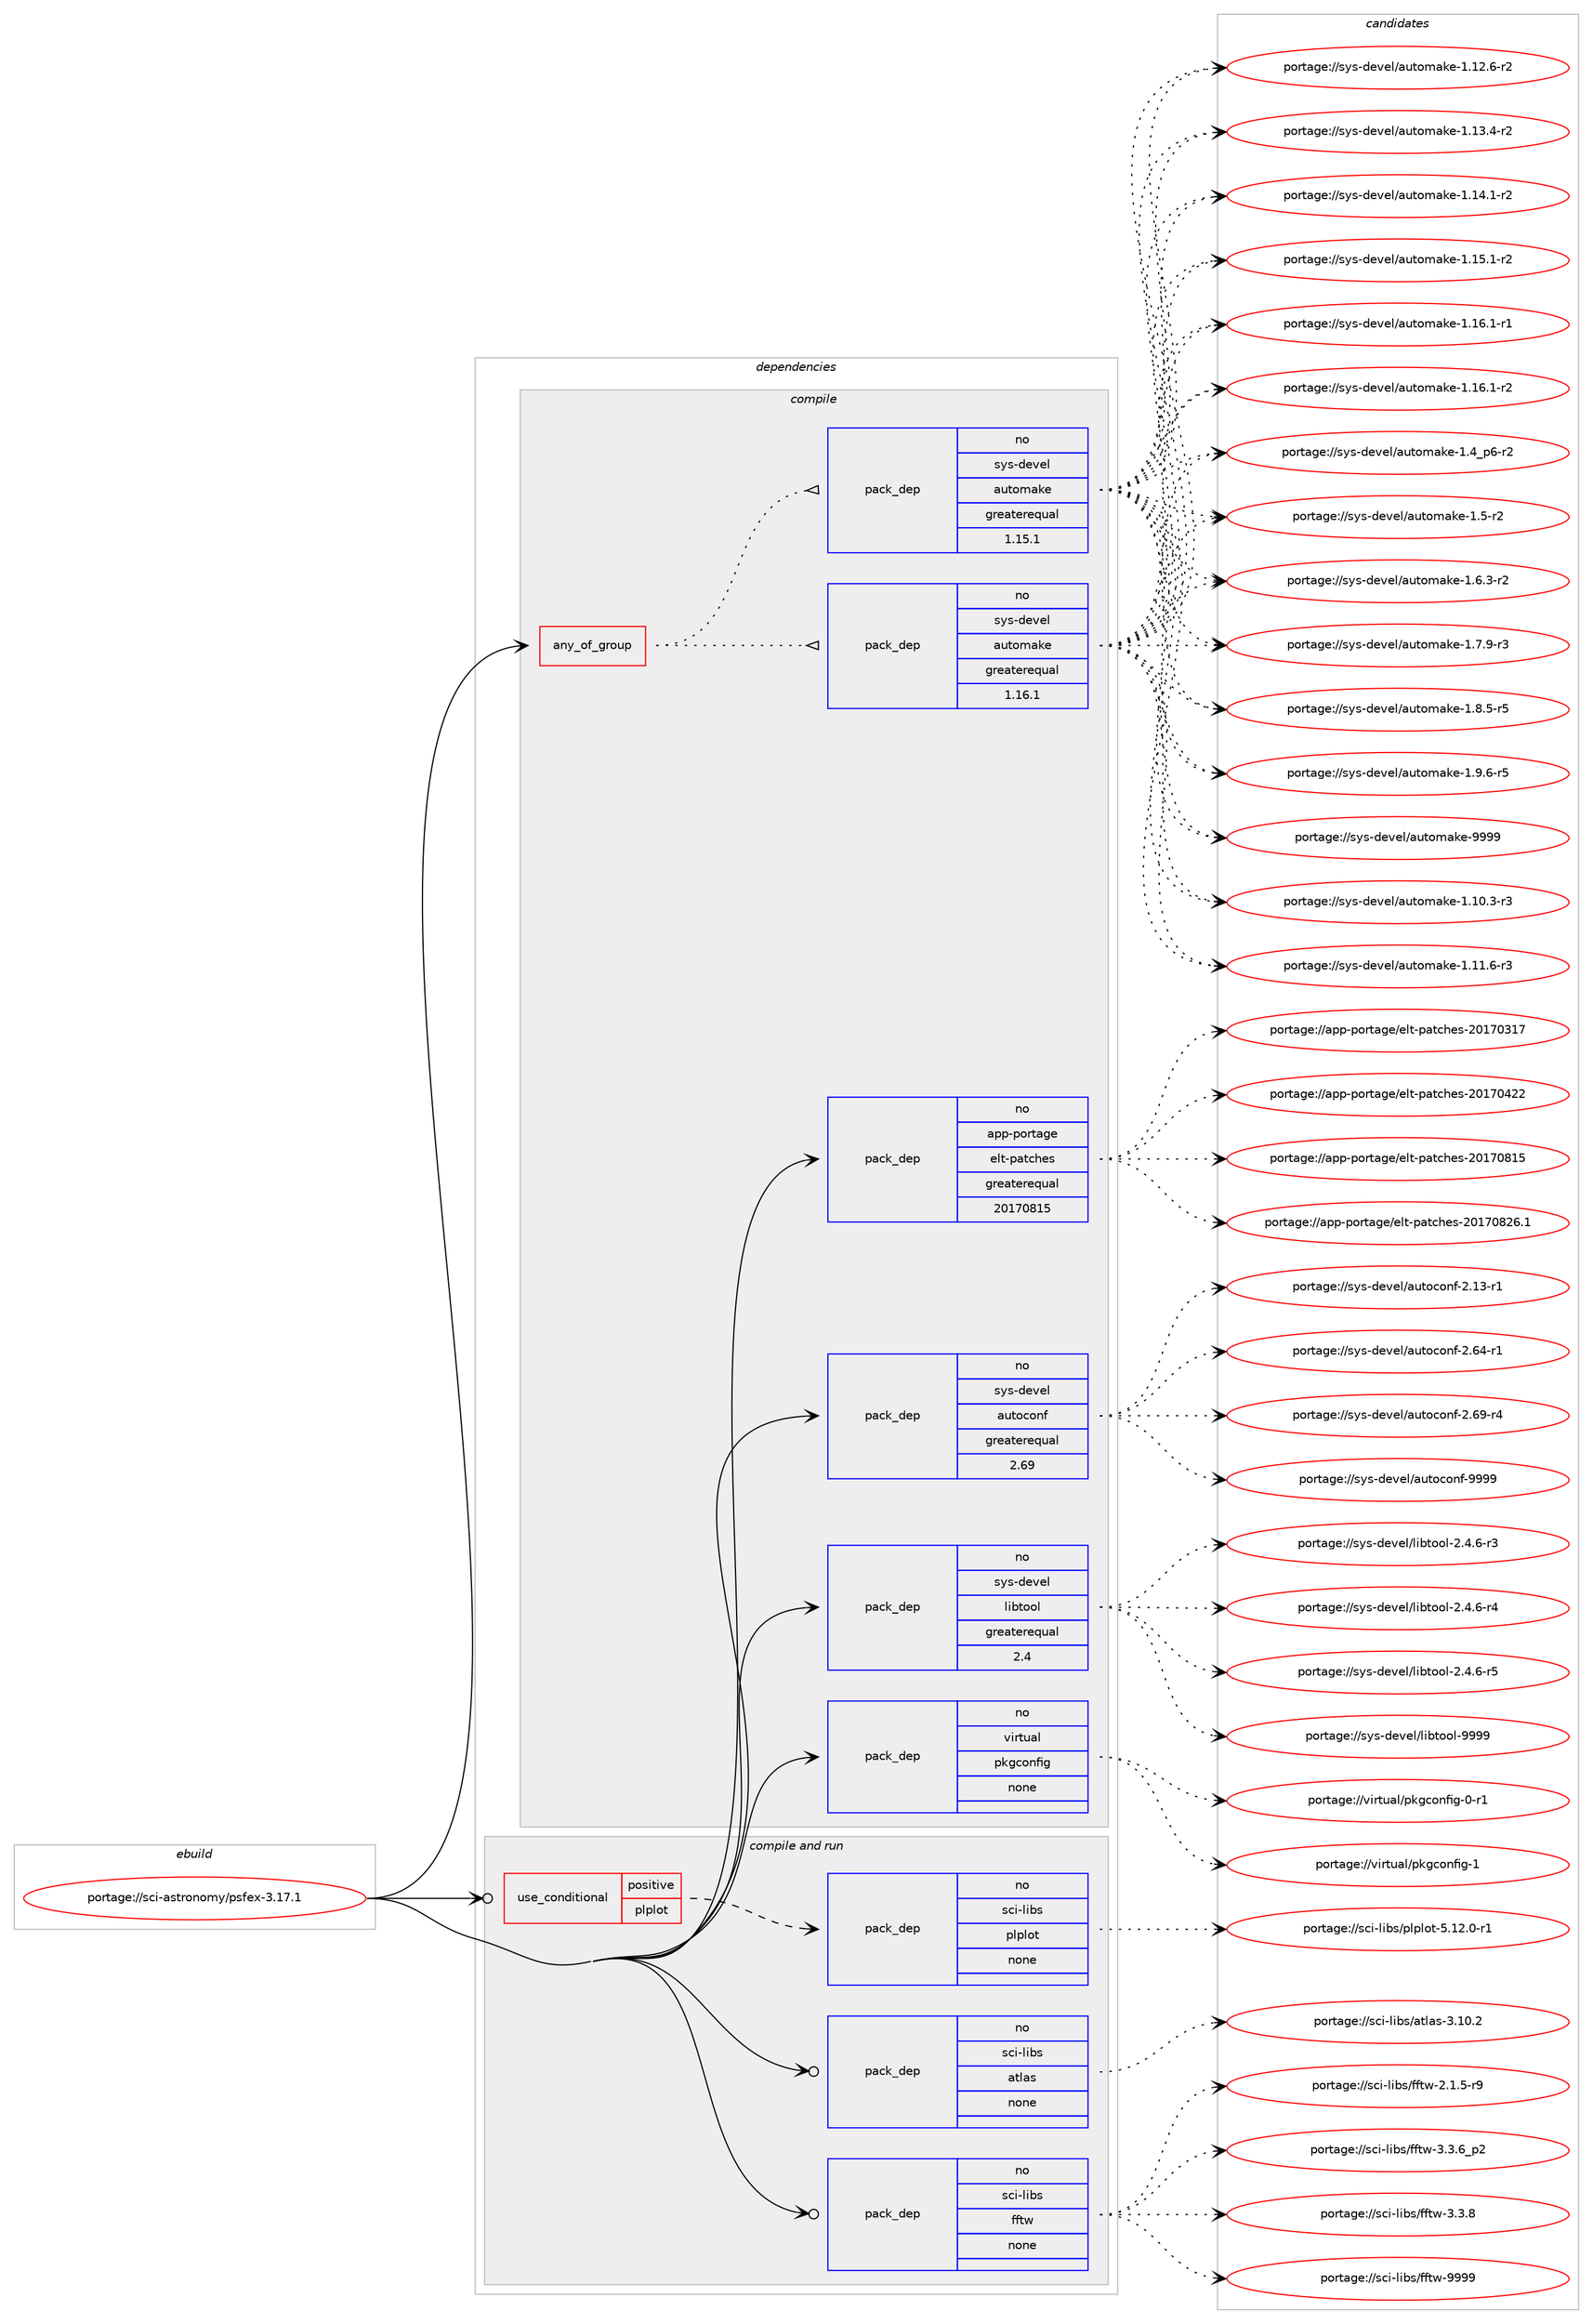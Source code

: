 digraph prolog {

# *************
# Graph options
# *************

newrank=true;
concentrate=true;
compound=true;
graph [rankdir=LR,fontname=Helvetica,fontsize=10,ranksep=1.5];#, ranksep=2.5, nodesep=0.2];
edge  [arrowhead=vee];
node  [fontname=Helvetica,fontsize=10];

# **********
# The ebuild
# **********

subgraph cluster_leftcol {
color=gray;
rank=same;
label=<<i>ebuild</i>>;
id [label="portage://sci-astronomy/psfex-3.17.1", color=red, width=4, href="../sci-astronomy/psfex-3.17.1.svg"];
}

# ****************
# The dependencies
# ****************

subgraph cluster_midcol {
color=gray;
label=<<i>dependencies</i>>;
subgraph cluster_compile {
fillcolor="#eeeeee";
style=filled;
label=<<i>compile</i>>;
subgraph any6236 {
dependency382294 [label=<<TABLE BORDER="0" CELLBORDER="1" CELLSPACING="0" CELLPADDING="4"><TR><TD CELLPADDING="10">any_of_group</TD></TR></TABLE>>, shape=none, color=red];subgraph pack280817 {
dependency382295 [label=<<TABLE BORDER="0" CELLBORDER="1" CELLSPACING="0" CELLPADDING="4" WIDTH="220"><TR><TD ROWSPAN="6" CELLPADDING="30">pack_dep</TD></TR><TR><TD WIDTH="110">no</TD></TR><TR><TD>sys-devel</TD></TR><TR><TD>automake</TD></TR><TR><TD>greaterequal</TD></TR><TR><TD>1.16.1</TD></TR></TABLE>>, shape=none, color=blue];
}
dependency382294:e -> dependency382295:w [weight=20,style="dotted",arrowhead="oinv"];
subgraph pack280818 {
dependency382296 [label=<<TABLE BORDER="0" CELLBORDER="1" CELLSPACING="0" CELLPADDING="4" WIDTH="220"><TR><TD ROWSPAN="6" CELLPADDING="30">pack_dep</TD></TR><TR><TD WIDTH="110">no</TD></TR><TR><TD>sys-devel</TD></TR><TR><TD>automake</TD></TR><TR><TD>greaterequal</TD></TR><TR><TD>1.15.1</TD></TR></TABLE>>, shape=none, color=blue];
}
dependency382294:e -> dependency382296:w [weight=20,style="dotted",arrowhead="oinv"];
}
id:e -> dependency382294:w [weight=20,style="solid",arrowhead="vee"];
subgraph pack280819 {
dependency382297 [label=<<TABLE BORDER="0" CELLBORDER="1" CELLSPACING="0" CELLPADDING="4" WIDTH="220"><TR><TD ROWSPAN="6" CELLPADDING="30">pack_dep</TD></TR><TR><TD WIDTH="110">no</TD></TR><TR><TD>app-portage</TD></TR><TR><TD>elt-patches</TD></TR><TR><TD>greaterequal</TD></TR><TR><TD>20170815</TD></TR></TABLE>>, shape=none, color=blue];
}
id:e -> dependency382297:w [weight=20,style="solid",arrowhead="vee"];
subgraph pack280820 {
dependency382298 [label=<<TABLE BORDER="0" CELLBORDER="1" CELLSPACING="0" CELLPADDING="4" WIDTH="220"><TR><TD ROWSPAN="6" CELLPADDING="30">pack_dep</TD></TR><TR><TD WIDTH="110">no</TD></TR><TR><TD>sys-devel</TD></TR><TR><TD>autoconf</TD></TR><TR><TD>greaterequal</TD></TR><TR><TD>2.69</TD></TR></TABLE>>, shape=none, color=blue];
}
id:e -> dependency382298:w [weight=20,style="solid",arrowhead="vee"];
subgraph pack280821 {
dependency382299 [label=<<TABLE BORDER="0" CELLBORDER="1" CELLSPACING="0" CELLPADDING="4" WIDTH="220"><TR><TD ROWSPAN="6" CELLPADDING="30">pack_dep</TD></TR><TR><TD WIDTH="110">no</TD></TR><TR><TD>sys-devel</TD></TR><TR><TD>libtool</TD></TR><TR><TD>greaterequal</TD></TR><TR><TD>2.4</TD></TR></TABLE>>, shape=none, color=blue];
}
id:e -> dependency382299:w [weight=20,style="solid",arrowhead="vee"];
subgraph pack280822 {
dependency382300 [label=<<TABLE BORDER="0" CELLBORDER="1" CELLSPACING="0" CELLPADDING="4" WIDTH="220"><TR><TD ROWSPAN="6" CELLPADDING="30">pack_dep</TD></TR><TR><TD WIDTH="110">no</TD></TR><TR><TD>virtual</TD></TR><TR><TD>pkgconfig</TD></TR><TR><TD>none</TD></TR><TR><TD></TD></TR></TABLE>>, shape=none, color=blue];
}
id:e -> dependency382300:w [weight=20,style="solid",arrowhead="vee"];
}
subgraph cluster_compileandrun {
fillcolor="#eeeeee";
style=filled;
label=<<i>compile and run</i>>;
subgraph cond95041 {
dependency382301 [label=<<TABLE BORDER="0" CELLBORDER="1" CELLSPACING="0" CELLPADDING="4"><TR><TD ROWSPAN="3" CELLPADDING="10">use_conditional</TD></TR><TR><TD>positive</TD></TR><TR><TD>plplot</TD></TR></TABLE>>, shape=none, color=red];
subgraph pack280823 {
dependency382302 [label=<<TABLE BORDER="0" CELLBORDER="1" CELLSPACING="0" CELLPADDING="4" WIDTH="220"><TR><TD ROWSPAN="6" CELLPADDING="30">pack_dep</TD></TR><TR><TD WIDTH="110">no</TD></TR><TR><TD>sci-libs</TD></TR><TR><TD>plplot</TD></TR><TR><TD>none</TD></TR><TR><TD></TD></TR></TABLE>>, shape=none, color=blue];
}
dependency382301:e -> dependency382302:w [weight=20,style="dashed",arrowhead="vee"];
}
id:e -> dependency382301:w [weight=20,style="solid",arrowhead="odotvee"];
subgraph pack280824 {
dependency382303 [label=<<TABLE BORDER="0" CELLBORDER="1" CELLSPACING="0" CELLPADDING="4" WIDTH="220"><TR><TD ROWSPAN="6" CELLPADDING="30">pack_dep</TD></TR><TR><TD WIDTH="110">no</TD></TR><TR><TD>sci-libs</TD></TR><TR><TD>atlas</TD></TR><TR><TD>none</TD></TR><TR><TD></TD></TR></TABLE>>, shape=none, color=blue];
}
id:e -> dependency382303:w [weight=20,style="solid",arrowhead="odotvee"];
subgraph pack280825 {
dependency382304 [label=<<TABLE BORDER="0" CELLBORDER="1" CELLSPACING="0" CELLPADDING="4" WIDTH="220"><TR><TD ROWSPAN="6" CELLPADDING="30">pack_dep</TD></TR><TR><TD WIDTH="110">no</TD></TR><TR><TD>sci-libs</TD></TR><TR><TD>fftw</TD></TR><TR><TD>none</TD></TR><TR><TD></TD></TR></TABLE>>, shape=none, color=blue];
}
id:e -> dependency382304:w [weight=20,style="solid",arrowhead="odotvee"];
}
subgraph cluster_run {
fillcolor="#eeeeee";
style=filled;
label=<<i>run</i>>;
}
}

# **************
# The candidates
# **************

subgraph cluster_choices {
rank=same;
color=gray;
label=<<i>candidates</i>>;

subgraph choice280817 {
color=black;
nodesep=1;
choiceportage11512111545100101118101108479711711611110997107101454946494846514511451 [label="portage://sys-devel/automake-1.10.3-r3", color=red, width=4,href="../sys-devel/automake-1.10.3-r3.svg"];
choiceportage11512111545100101118101108479711711611110997107101454946494946544511451 [label="portage://sys-devel/automake-1.11.6-r3", color=red, width=4,href="../sys-devel/automake-1.11.6-r3.svg"];
choiceportage11512111545100101118101108479711711611110997107101454946495046544511450 [label="portage://sys-devel/automake-1.12.6-r2", color=red, width=4,href="../sys-devel/automake-1.12.6-r2.svg"];
choiceportage11512111545100101118101108479711711611110997107101454946495146524511450 [label="portage://sys-devel/automake-1.13.4-r2", color=red, width=4,href="../sys-devel/automake-1.13.4-r2.svg"];
choiceportage11512111545100101118101108479711711611110997107101454946495246494511450 [label="portage://sys-devel/automake-1.14.1-r2", color=red, width=4,href="../sys-devel/automake-1.14.1-r2.svg"];
choiceportage11512111545100101118101108479711711611110997107101454946495346494511450 [label="portage://sys-devel/automake-1.15.1-r2", color=red, width=4,href="../sys-devel/automake-1.15.1-r2.svg"];
choiceportage11512111545100101118101108479711711611110997107101454946495446494511449 [label="portage://sys-devel/automake-1.16.1-r1", color=red, width=4,href="../sys-devel/automake-1.16.1-r1.svg"];
choiceportage11512111545100101118101108479711711611110997107101454946495446494511450 [label="portage://sys-devel/automake-1.16.1-r2", color=red, width=4,href="../sys-devel/automake-1.16.1-r2.svg"];
choiceportage115121115451001011181011084797117116111109971071014549465295112544511450 [label="portage://sys-devel/automake-1.4_p6-r2", color=red, width=4,href="../sys-devel/automake-1.4_p6-r2.svg"];
choiceportage11512111545100101118101108479711711611110997107101454946534511450 [label="portage://sys-devel/automake-1.5-r2", color=red, width=4,href="../sys-devel/automake-1.5-r2.svg"];
choiceportage115121115451001011181011084797117116111109971071014549465446514511450 [label="portage://sys-devel/automake-1.6.3-r2", color=red, width=4,href="../sys-devel/automake-1.6.3-r2.svg"];
choiceportage115121115451001011181011084797117116111109971071014549465546574511451 [label="portage://sys-devel/automake-1.7.9-r3", color=red, width=4,href="../sys-devel/automake-1.7.9-r3.svg"];
choiceportage115121115451001011181011084797117116111109971071014549465646534511453 [label="portage://sys-devel/automake-1.8.5-r5", color=red, width=4,href="../sys-devel/automake-1.8.5-r5.svg"];
choiceportage115121115451001011181011084797117116111109971071014549465746544511453 [label="portage://sys-devel/automake-1.9.6-r5", color=red, width=4,href="../sys-devel/automake-1.9.6-r5.svg"];
choiceportage115121115451001011181011084797117116111109971071014557575757 [label="portage://sys-devel/automake-9999", color=red, width=4,href="../sys-devel/automake-9999.svg"];
dependency382295:e -> choiceportage11512111545100101118101108479711711611110997107101454946494846514511451:w [style=dotted,weight="100"];
dependency382295:e -> choiceportage11512111545100101118101108479711711611110997107101454946494946544511451:w [style=dotted,weight="100"];
dependency382295:e -> choiceportage11512111545100101118101108479711711611110997107101454946495046544511450:w [style=dotted,weight="100"];
dependency382295:e -> choiceportage11512111545100101118101108479711711611110997107101454946495146524511450:w [style=dotted,weight="100"];
dependency382295:e -> choiceportage11512111545100101118101108479711711611110997107101454946495246494511450:w [style=dotted,weight="100"];
dependency382295:e -> choiceportage11512111545100101118101108479711711611110997107101454946495346494511450:w [style=dotted,weight="100"];
dependency382295:e -> choiceportage11512111545100101118101108479711711611110997107101454946495446494511449:w [style=dotted,weight="100"];
dependency382295:e -> choiceportage11512111545100101118101108479711711611110997107101454946495446494511450:w [style=dotted,weight="100"];
dependency382295:e -> choiceportage115121115451001011181011084797117116111109971071014549465295112544511450:w [style=dotted,weight="100"];
dependency382295:e -> choiceportage11512111545100101118101108479711711611110997107101454946534511450:w [style=dotted,weight="100"];
dependency382295:e -> choiceportage115121115451001011181011084797117116111109971071014549465446514511450:w [style=dotted,weight="100"];
dependency382295:e -> choiceportage115121115451001011181011084797117116111109971071014549465546574511451:w [style=dotted,weight="100"];
dependency382295:e -> choiceportage115121115451001011181011084797117116111109971071014549465646534511453:w [style=dotted,weight="100"];
dependency382295:e -> choiceportage115121115451001011181011084797117116111109971071014549465746544511453:w [style=dotted,weight="100"];
dependency382295:e -> choiceportage115121115451001011181011084797117116111109971071014557575757:w [style=dotted,weight="100"];
}
subgraph choice280818 {
color=black;
nodesep=1;
choiceportage11512111545100101118101108479711711611110997107101454946494846514511451 [label="portage://sys-devel/automake-1.10.3-r3", color=red, width=4,href="../sys-devel/automake-1.10.3-r3.svg"];
choiceportage11512111545100101118101108479711711611110997107101454946494946544511451 [label="portage://sys-devel/automake-1.11.6-r3", color=red, width=4,href="../sys-devel/automake-1.11.6-r3.svg"];
choiceportage11512111545100101118101108479711711611110997107101454946495046544511450 [label="portage://sys-devel/automake-1.12.6-r2", color=red, width=4,href="../sys-devel/automake-1.12.6-r2.svg"];
choiceportage11512111545100101118101108479711711611110997107101454946495146524511450 [label="portage://sys-devel/automake-1.13.4-r2", color=red, width=4,href="../sys-devel/automake-1.13.4-r2.svg"];
choiceportage11512111545100101118101108479711711611110997107101454946495246494511450 [label="portage://sys-devel/automake-1.14.1-r2", color=red, width=4,href="../sys-devel/automake-1.14.1-r2.svg"];
choiceportage11512111545100101118101108479711711611110997107101454946495346494511450 [label="portage://sys-devel/automake-1.15.1-r2", color=red, width=4,href="../sys-devel/automake-1.15.1-r2.svg"];
choiceportage11512111545100101118101108479711711611110997107101454946495446494511449 [label="portage://sys-devel/automake-1.16.1-r1", color=red, width=4,href="../sys-devel/automake-1.16.1-r1.svg"];
choiceportage11512111545100101118101108479711711611110997107101454946495446494511450 [label="portage://sys-devel/automake-1.16.1-r2", color=red, width=4,href="../sys-devel/automake-1.16.1-r2.svg"];
choiceportage115121115451001011181011084797117116111109971071014549465295112544511450 [label="portage://sys-devel/automake-1.4_p6-r2", color=red, width=4,href="../sys-devel/automake-1.4_p6-r2.svg"];
choiceportage11512111545100101118101108479711711611110997107101454946534511450 [label="portage://sys-devel/automake-1.5-r2", color=red, width=4,href="../sys-devel/automake-1.5-r2.svg"];
choiceportage115121115451001011181011084797117116111109971071014549465446514511450 [label="portage://sys-devel/automake-1.6.3-r2", color=red, width=4,href="../sys-devel/automake-1.6.3-r2.svg"];
choiceportage115121115451001011181011084797117116111109971071014549465546574511451 [label="portage://sys-devel/automake-1.7.9-r3", color=red, width=4,href="../sys-devel/automake-1.7.9-r3.svg"];
choiceportage115121115451001011181011084797117116111109971071014549465646534511453 [label="portage://sys-devel/automake-1.8.5-r5", color=red, width=4,href="../sys-devel/automake-1.8.5-r5.svg"];
choiceportage115121115451001011181011084797117116111109971071014549465746544511453 [label="portage://sys-devel/automake-1.9.6-r5", color=red, width=4,href="../sys-devel/automake-1.9.6-r5.svg"];
choiceportage115121115451001011181011084797117116111109971071014557575757 [label="portage://sys-devel/automake-9999", color=red, width=4,href="../sys-devel/automake-9999.svg"];
dependency382296:e -> choiceportage11512111545100101118101108479711711611110997107101454946494846514511451:w [style=dotted,weight="100"];
dependency382296:e -> choiceportage11512111545100101118101108479711711611110997107101454946494946544511451:w [style=dotted,weight="100"];
dependency382296:e -> choiceportage11512111545100101118101108479711711611110997107101454946495046544511450:w [style=dotted,weight="100"];
dependency382296:e -> choiceportage11512111545100101118101108479711711611110997107101454946495146524511450:w [style=dotted,weight="100"];
dependency382296:e -> choiceportage11512111545100101118101108479711711611110997107101454946495246494511450:w [style=dotted,weight="100"];
dependency382296:e -> choiceportage11512111545100101118101108479711711611110997107101454946495346494511450:w [style=dotted,weight="100"];
dependency382296:e -> choiceportage11512111545100101118101108479711711611110997107101454946495446494511449:w [style=dotted,weight="100"];
dependency382296:e -> choiceportage11512111545100101118101108479711711611110997107101454946495446494511450:w [style=dotted,weight="100"];
dependency382296:e -> choiceportage115121115451001011181011084797117116111109971071014549465295112544511450:w [style=dotted,weight="100"];
dependency382296:e -> choiceportage11512111545100101118101108479711711611110997107101454946534511450:w [style=dotted,weight="100"];
dependency382296:e -> choiceportage115121115451001011181011084797117116111109971071014549465446514511450:w [style=dotted,weight="100"];
dependency382296:e -> choiceportage115121115451001011181011084797117116111109971071014549465546574511451:w [style=dotted,weight="100"];
dependency382296:e -> choiceportage115121115451001011181011084797117116111109971071014549465646534511453:w [style=dotted,weight="100"];
dependency382296:e -> choiceportage115121115451001011181011084797117116111109971071014549465746544511453:w [style=dotted,weight="100"];
dependency382296:e -> choiceportage115121115451001011181011084797117116111109971071014557575757:w [style=dotted,weight="100"];
}
subgraph choice280819 {
color=black;
nodesep=1;
choiceportage97112112451121111141169710310147101108116451129711699104101115455048495548514955 [label="portage://app-portage/elt-patches-20170317", color=red, width=4,href="../app-portage/elt-patches-20170317.svg"];
choiceportage97112112451121111141169710310147101108116451129711699104101115455048495548525050 [label="portage://app-portage/elt-patches-20170422", color=red, width=4,href="../app-portage/elt-patches-20170422.svg"];
choiceportage97112112451121111141169710310147101108116451129711699104101115455048495548564953 [label="portage://app-portage/elt-patches-20170815", color=red, width=4,href="../app-portage/elt-patches-20170815.svg"];
choiceportage971121124511211111411697103101471011081164511297116991041011154550484955485650544649 [label="portage://app-portage/elt-patches-20170826.1", color=red, width=4,href="../app-portage/elt-patches-20170826.1.svg"];
dependency382297:e -> choiceportage97112112451121111141169710310147101108116451129711699104101115455048495548514955:w [style=dotted,weight="100"];
dependency382297:e -> choiceportage97112112451121111141169710310147101108116451129711699104101115455048495548525050:w [style=dotted,weight="100"];
dependency382297:e -> choiceportage97112112451121111141169710310147101108116451129711699104101115455048495548564953:w [style=dotted,weight="100"];
dependency382297:e -> choiceportage971121124511211111411697103101471011081164511297116991041011154550484955485650544649:w [style=dotted,weight="100"];
}
subgraph choice280820 {
color=black;
nodesep=1;
choiceportage1151211154510010111810110847971171161119911111010245504649514511449 [label="portage://sys-devel/autoconf-2.13-r1", color=red, width=4,href="../sys-devel/autoconf-2.13-r1.svg"];
choiceportage1151211154510010111810110847971171161119911111010245504654524511449 [label="portage://sys-devel/autoconf-2.64-r1", color=red, width=4,href="../sys-devel/autoconf-2.64-r1.svg"];
choiceportage1151211154510010111810110847971171161119911111010245504654574511452 [label="portage://sys-devel/autoconf-2.69-r4", color=red, width=4,href="../sys-devel/autoconf-2.69-r4.svg"];
choiceportage115121115451001011181011084797117116111991111101024557575757 [label="portage://sys-devel/autoconf-9999", color=red, width=4,href="../sys-devel/autoconf-9999.svg"];
dependency382298:e -> choiceportage1151211154510010111810110847971171161119911111010245504649514511449:w [style=dotted,weight="100"];
dependency382298:e -> choiceportage1151211154510010111810110847971171161119911111010245504654524511449:w [style=dotted,weight="100"];
dependency382298:e -> choiceportage1151211154510010111810110847971171161119911111010245504654574511452:w [style=dotted,weight="100"];
dependency382298:e -> choiceportage115121115451001011181011084797117116111991111101024557575757:w [style=dotted,weight="100"];
}
subgraph choice280821 {
color=black;
nodesep=1;
choiceportage1151211154510010111810110847108105981161111111084550465246544511451 [label="portage://sys-devel/libtool-2.4.6-r3", color=red, width=4,href="../sys-devel/libtool-2.4.6-r3.svg"];
choiceportage1151211154510010111810110847108105981161111111084550465246544511452 [label="portage://sys-devel/libtool-2.4.6-r4", color=red, width=4,href="../sys-devel/libtool-2.4.6-r4.svg"];
choiceportage1151211154510010111810110847108105981161111111084550465246544511453 [label="portage://sys-devel/libtool-2.4.6-r5", color=red, width=4,href="../sys-devel/libtool-2.4.6-r5.svg"];
choiceportage1151211154510010111810110847108105981161111111084557575757 [label="portage://sys-devel/libtool-9999", color=red, width=4,href="../sys-devel/libtool-9999.svg"];
dependency382299:e -> choiceportage1151211154510010111810110847108105981161111111084550465246544511451:w [style=dotted,weight="100"];
dependency382299:e -> choiceportage1151211154510010111810110847108105981161111111084550465246544511452:w [style=dotted,weight="100"];
dependency382299:e -> choiceportage1151211154510010111810110847108105981161111111084550465246544511453:w [style=dotted,weight="100"];
dependency382299:e -> choiceportage1151211154510010111810110847108105981161111111084557575757:w [style=dotted,weight="100"];
}
subgraph choice280822 {
color=black;
nodesep=1;
choiceportage11810511411611797108471121071039911111010210510345484511449 [label="portage://virtual/pkgconfig-0-r1", color=red, width=4,href="../virtual/pkgconfig-0-r1.svg"];
choiceportage1181051141161179710847112107103991111101021051034549 [label="portage://virtual/pkgconfig-1", color=red, width=4,href="../virtual/pkgconfig-1.svg"];
dependency382300:e -> choiceportage11810511411611797108471121071039911111010210510345484511449:w [style=dotted,weight="100"];
dependency382300:e -> choiceportage1181051141161179710847112107103991111101021051034549:w [style=dotted,weight="100"];
}
subgraph choice280823 {
color=black;
nodesep=1;
choiceportage11599105451081059811547112108112108111116455346495046484511449 [label="portage://sci-libs/plplot-5.12.0-r1", color=red, width=4,href="../sci-libs/plplot-5.12.0-r1.svg"];
dependency382302:e -> choiceportage11599105451081059811547112108112108111116455346495046484511449:w [style=dotted,weight="100"];
}
subgraph choice280824 {
color=black;
nodesep=1;
choiceportage11599105451081059811547971161089711545514649484650 [label="portage://sci-libs/atlas-3.10.2", color=red, width=4,href="../sci-libs/atlas-3.10.2.svg"];
dependency382303:e -> choiceportage11599105451081059811547971161089711545514649484650:w [style=dotted,weight="100"];
}
subgraph choice280825 {
color=black;
nodesep=1;
choiceportage115991054510810598115471021021161194550464946534511457 [label="portage://sci-libs/fftw-2.1.5-r9", color=red, width=4,href="../sci-libs/fftw-2.1.5-r9.svg"];
choiceportage115991054510810598115471021021161194551465146549511250 [label="portage://sci-libs/fftw-3.3.6_p2", color=red, width=4,href="../sci-libs/fftw-3.3.6_p2.svg"];
choiceportage11599105451081059811547102102116119455146514656 [label="portage://sci-libs/fftw-3.3.8", color=red, width=4,href="../sci-libs/fftw-3.3.8.svg"];
choiceportage115991054510810598115471021021161194557575757 [label="portage://sci-libs/fftw-9999", color=red, width=4,href="../sci-libs/fftw-9999.svg"];
dependency382304:e -> choiceportage115991054510810598115471021021161194550464946534511457:w [style=dotted,weight="100"];
dependency382304:e -> choiceportage115991054510810598115471021021161194551465146549511250:w [style=dotted,weight="100"];
dependency382304:e -> choiceportage11599105451081059811547102102116119455146514656:w [style=dotted,weight="100"];
dependency382304:e -> choiceportage115991054510810598115471021021161194557575757:w [style=dotted,weight="100"];
}
}

}
